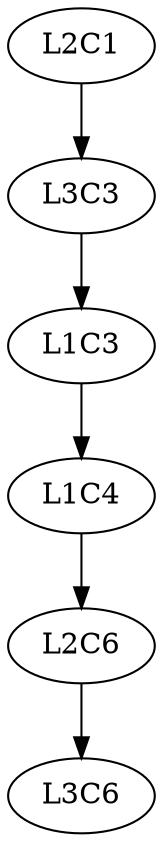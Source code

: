 // Cola de Elaboración
digraph {
	<ListasEnlazadas.nodoCola.NodoElaboracion object at 0x000002024E3F04A0> [label=L2C1]
	<ListasEnlazadas.nodoCola.NodoElaboracion object at 0x000002024E3F04A0> -> <ListasEnlazadas.nodoCola.NodoElaboracion object at 0x000002024E3F08F0>
	<ListasEnlazadas.nodoCola.NodoElaboracion object at 0x000002024E3F08F0> [label=L3C3]
	<ListasEnlazadas.nodoCola.NodoElaboracion object at 0x000002024E3F08F0> -> <ListasEnlazadas.nodoCola.NodoElaboracion object at 0x000002024E3F3620>
	<ListasEnlazadas.nodoCola.NodoElaboracion object at 0x000002024E3F3620> [label=L1C3]
	<ListasEnlazadas.nodoCola.NodoElaboracion object at 0x000002024E3F3620> -> <ListasEnlazadas.nodoCola.NodoElaboracion object at 0x000002024E3F3650>
	<ListasEnlazadas.nodoCola.NodoElaboracion object at 0x000002024E3F3650> [label=L1C4]
	<ListasEnlazadas.nodoCola.NodoElaboracion object at 0x000002024E3F3650> -> <ListasEnlazadas.nodoCola.NodoElaboracion object at 0x000002024E3F3680>
	<ListasEnlazadas.nodoCola.NodoElaboracion object at 0x000002024E3F3680> [label=L2C6]
	<ListasEnlazadas.nodoCola.NodoElaboracion object at 0x000002024E3F3680> -> <ListasEnlazadas.nodoCola.NodoElaboracion object at 0x000002024E3F36B0>
	<ListasEnlazadas.nodoCola.NodoElaboracion object at 0x000002024E3F36B0> [label=L3C6]
}
